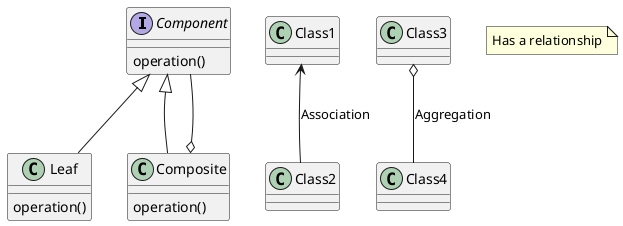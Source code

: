 @startuml

interface Component {
  operation()
}

class Leaf {
  operation()
}

class Composite {
  operation()
}

Component <|-- Leaf
Component <|-- Composite
Composite o-- Component

Class1 <-- Class2 : Association
Class3 o-- Class4 : Aggregation

note "Has a relationship" as N1

@enduml
